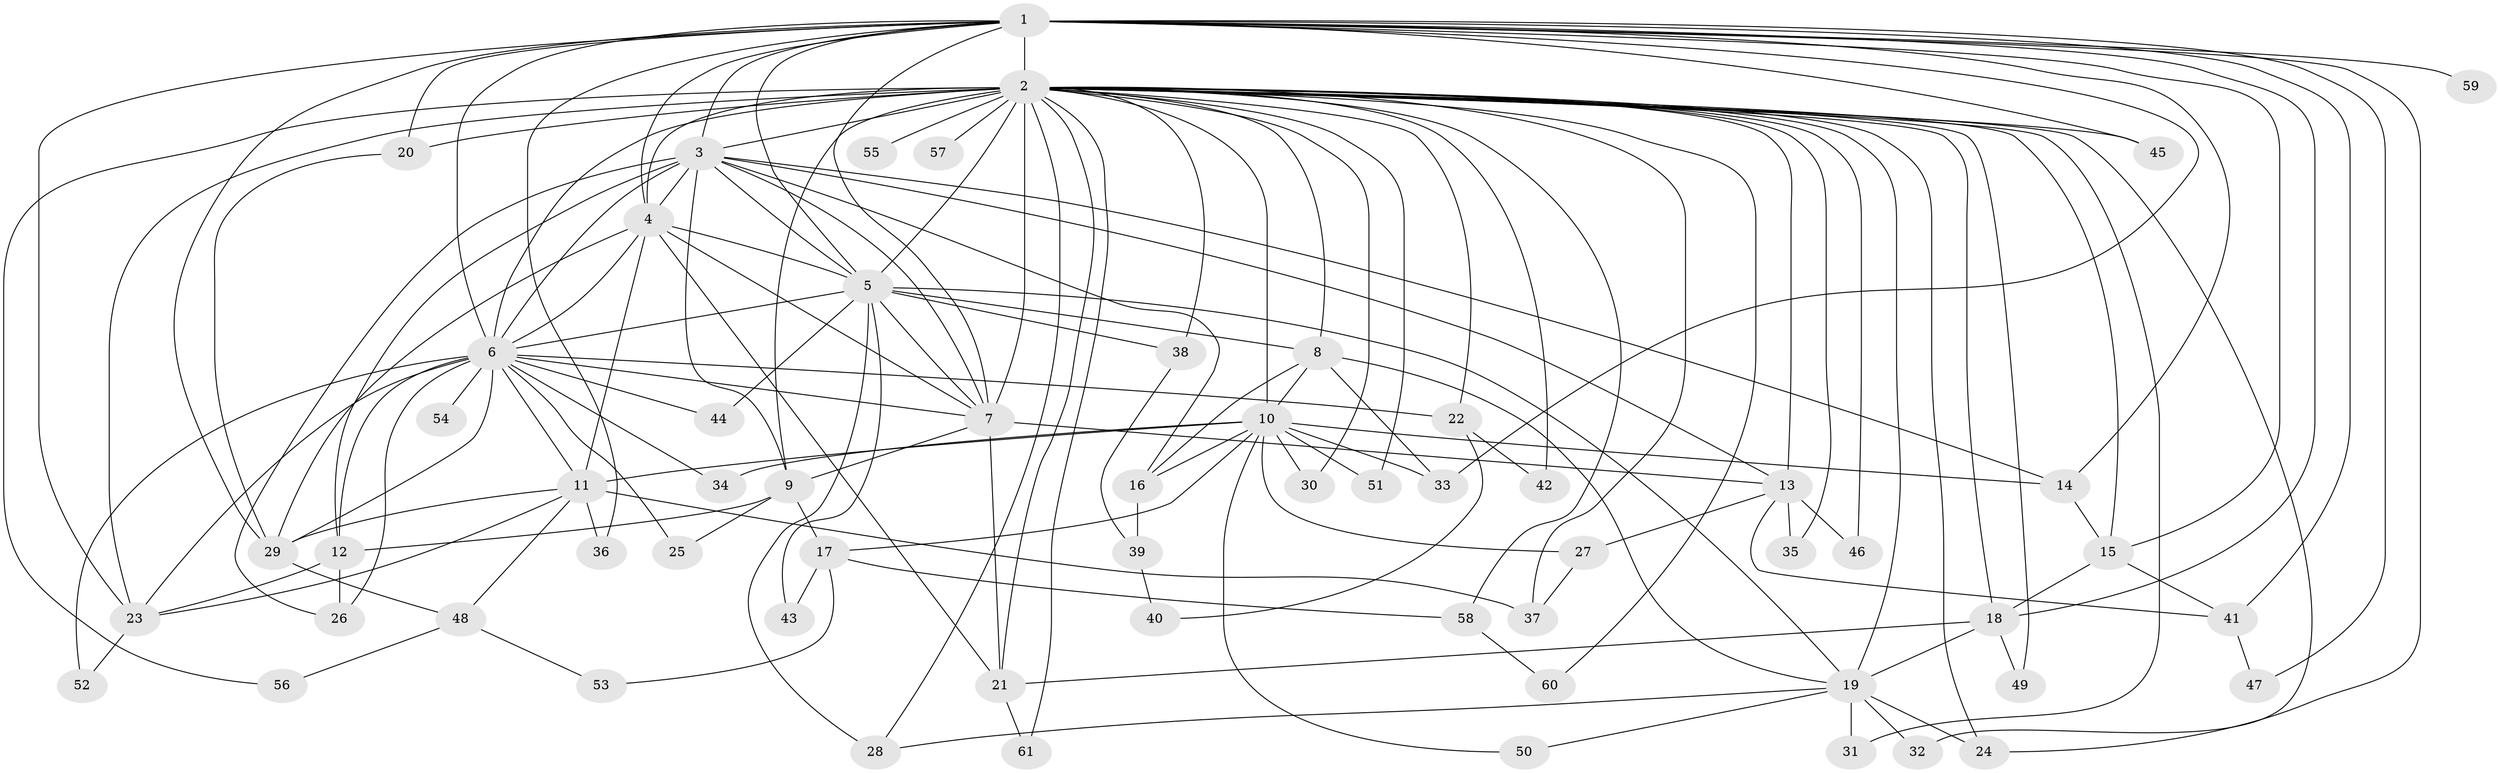 // original degree distribution, {28: 0.00819672131147541, 26: 0.00819672131147541, 19: 0.02459016393442623, 16: 0.00819672131147541, 22: 0.00819672131147541, 18: 0.00819672131147541, 23: 0.00819672131147541, 24: 0.00819672131147541, 7: 0.02459016393442623, 5: 0.03278688524590164, 2: 0.4918032786885246, 3: 0.21311475409836064, 4: 0.13114754098360656, 9: 0.00819672131147541, 6: 0.01639344262295082}
// Generated by graph-tools (version 1.1) at 2025/34/03/09/25 02:34:47]
// undirected, 61 vertices, 149 edges
graph export_dot {
graph [start="1"]
  node [color=gray90,style=filled];
  1;
  2;
  3;
  4;
  5;
  6;
  7;
  8;
  9;
  10;
  11;
  12;
  13;
  14;
  15;
  16;
  17;
  18;
  19;
  20;
  21;
  22;
  23;
  24;
  25;
  26;
  27;
  28;
  29;
  30;
  31;
  32;
  33;
  34;
  35;
  36;
  37;
  38;
  39;
  40;
  41;
  42;
  43;
  44;
  45;
  46;
  47;
  48;
  49;
  50;
  51;
  52;
  53;
  54;
  55;
  56;
  57;
  58;
  59;
  60;
  61;
  1 -- 2 [weight=7.0];
  1 -- 3 [weight=3.0];
  1 -- 4 [weight=1.0];
  1 -- 5 [weight=2.0];
  1 -- 6 [weight=1.0];
  1 -- 7 [weight=1.0];
  1 -- 14 [weight=1.0];
  1 -- 15 [weight=1.0];
  1 -- 18 [weight=1.0];
  1 -- 20 [weight=1.0];
  1 -- 23 [weight=1.0];
  1 -- 24 [weight=1.0];
  1 -- 29 [weight=1.0];
  1 -- 33 [weight=1.0];
  1 -- 36 [weight=1.0];
  1 -- 41 [weight=1.0];
  1 -- 45 [weight=1.0];
  1 -- 47 [weight=1.0];
  1 -- 59 [weight=1.0];
  2 -- 3 [weight=5.0];
  2 -- 4 [weight=5.0];
  2 -- 5 [weight=4.0];
  2 -- 6 [weight=5.0];
  2 -- 7 [weight=14.0];
  2 -- 8 [weight=3.0];
  2 -- 9 [weight=4.0];
  2 -- 10 [weight=10.0];
  2 -- 13 [weight=3.0];
  2 -- 15 [weight=2.0];
  2 -- 18 [weight=1.0];
  2 -- 19 [weight=1.0];
  2 -- 20 [weight=1.0];
  2 -- 21 [weight=2.0];
  2 -- 22 [weight=1.0];
  2 -- 23 [weight=1.0];
  2 -- 24 [weight=1.0];
  2 -- 28 [weight=2.0];
  2 -- 30 [weight=1.0];
  2 -- 31 [weight=1.0];
  2 -- 32 [weight=1.0];
  2 -- 35 [weight=1.0];
  2 -- 37 [weight=2.0];
  2 -- 38 [weight=1.0];
  2 -- 42 [weight=1.0];
  2 -- 45 [weight=1.0];
  2 -- 46 [weight=1.0];
  2 -- 49 [weight=1.0];
  2 -- 51 [weight=1.0];
  2 -- 55 [weight=2.0];
  2 -- 56 [weight=1.0];
  2 -- 57 [weight=1.0];
  2 -- 58 [weight=1.0];
  2 -- 60 [weight=1.0];
  2 -- 61 [weight=1.0];
  3 -- 4 [weight=1.0];
  3 -- 5 [weight=1.0];
  3 -- 6 [weight=2.0];
  3 -- 7 [weight=1.0];
  3 -- 9 [weight=1.0];
  3 -- 12 [weight=1.0];
  3 -- 13 [weight=1.0];
  3 -- 14 [weight=1.0];
  3 -- 16 [weight=1.0];
  3 -- 26 [weight=1.0];
  4 -- 5 [weight=1.0];
  4 -- 6 [weight=1.0];
  4 -- 7 [weight=3.0];
  4 -- 11 [weight=5.0];
  4 -- 21 [weight=1.0];
  4 -- 29 [weight=1.0];
  5 -- 6 [weight=1.0];
  5 -- 7 [weight=1.0];
  5 -- 8 [weight=1.0];
  5 -- 19 [weight=1.0];
  5 -- 28 [weight=1.0];
  5 -- 38 [weight=1.0];
  5 -- 43 [weight=1.0];
  5 -- 44 [weight=1.0];
  6 -- 7 [weight=1.0];
  6 -- 11 [weight=1.0];
  6 -- 12 [weight=1.0];
  6 -- 22 [weight=1.0];
  6 -- 23 [weight=1.0];
  6 -- 25 [weight=1.0];
  6 -- 26 [weight=1.0];
  6 -- 29 [weight=1.0];
  6 -- 34 [weight=1.0];
  6 -- 44 [weight=1.0];
  6 -- 52 [weight=1.0];
  6 -- 54 [weight=1.0];
  7 -- 9 [weight=1.0];
  7 -- 13 [weight=1.0];
  7 -- 21 [weight=2.0];
  8 -- 10 [weight=2.0];
  8 -- 16 [weight=1.0];
  8 -- 19 [weight=1.0];
  8 -- 33 [weight=1.0];
  9 -- 12 [weight=1.0];
  9 -- 17 [weight=1.0];
  9 -- 25 [weight=1.0];
  10 -- 11 [weight=1.0];
  10 -- 14 [weight=1.0];
  10 -- 16 [weight=1.0];
  10 -- 17 [weight=1.0];
  10 -- 27 [weight=1.0];
  10 -- 30 [weight=1.0];
  10 -- 33 [weight=1.0];
  10 -- 34 [weight=1.0];
  10 -- 50 [weight=1.0];
  10 -- 51 [weight=1.0];
  11 -- 23 [weight=1.0];
  11 -- 29 [weight=1.0];
  11 -- 36 [weight=1.0];
  11 -- 37 [weight=2.0];
  11 -- 48 [weight=1.0];
  12 -- 23 [weight=1.0];
  12 -- 26 [weight=1.0];
  13 -- 27 [weight=1.0];
  13 -- 35 [weight=1.0];
  13 -- 41 [weight=1.0];
  13 -- 46 [weight=1.0];
  14 -- 15 [weight=1.0];
  15 -- 18 [weight=1.0];
  15 -- 41 [weight=1.0];
  16 -- 39 [weight=1.0];
  17 -- 43 [weight=1.0];
  17 -- 53 [weight=1.0];
  17 -- 58 [weight=1.0];
  18 -- 19 [weight=1.0];
  18 -- 21 [weight=1.0];
  18 -- 49 [weight=1.0];
  19 -- 24 [weight=1.0];
  19 -- 28 [weight=1.0];
  19 -- 31 [weight=1.0];
  19 -- 32 [weight=1.0];
  19 -- 50 [weight=1.0];
  20 -- 29 [weight=1.0];
  21 -- 61 [weight=1.0];
  22 -- 40 [weight=1.0];
  22 -- 42 [weight=1.0];
  23 -- 52 [weight=1.0];
  27 -- 37 [weight=1.0];
  29 -- 48 [weight=1.0];
  38 -- 39 [weight=1.0];
  39 -- 40 [weight=1.0];
  41 -- 47 [weight=1.0];
  48 -- 53 [weight=1.0];
  48 -- 56 [weight=1.0];
  58 -- 60 [weight=1.0];
}
